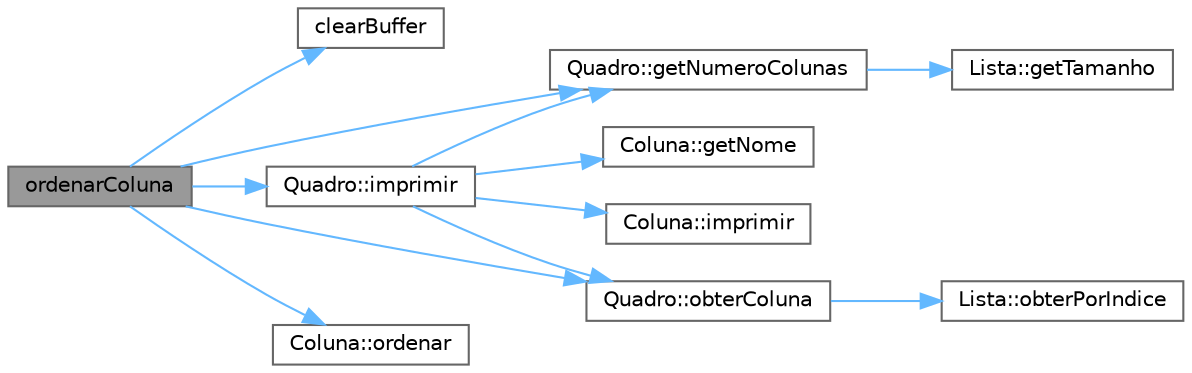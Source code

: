 digraph "ordenarColuna"
{
 // INTERACTIVE_SVG=YES
 // LATEX_PDF_SIZE
  bgcolor="transparent";
  edge [fontname=Helvetica,fontsize=10,labelfontname=Helvetica,labelfontsize=10];
  node [fontname=Helvetica,fontsize=10,shape=box,height=0.2,width=0.4];
  rankdir="LR";
  Node1 [id="Node000001",label="ordenarColuna",height=0.2,width=0.4,color="gray40", fillcolor="grey60", style="filled", fontcolor="black",tooltip="Ordena as tarefas por prioridade usando o algoritmo Bubble Sort."];
  Node1 -> Node2 [id="edge1_Node000001_Node000002",color="steelblue1",style="solid",tooltip=" "];
  Node2 [id="Node000002",label="clearBuffer",height=0.2,width=0.4,color="grey40", fillcolor="white", style="filled",URL="$df/d0a/main_8cpp.html#a20bbd4d45e3f01305dd709f5a9cc9952",tooltip="Limpa o buffer do console."];
  Node1 -> Node3 [id="edge2_Node000001_Node000003",color="steelblue1",style="solid",tooltip=" "];
  Node3 [id="Node000003",label="Quadro::getNumeroColunas",height=0.2,width=0.4,color="grey40", fillcolor="white", style="filled",URL="$d1/d13/class_quadro.html#aad88cee2be59e368c4c09166a7777fb9",tooltip="Obtém o número de colunas do quadro."];
  Node3 -> Node4 [id="edge3_Node000003_Node000004",color="steelblue1",style="solid",tooltip=" "];
  Node4 [id="Node000004",label="Lista::getTamanho",height=0.2,width=0.4,color="grey40", fillcolor="white", style="filled",URL="$db/dba/class_lista.html#a5cd63f61264afc88d0a6c290f7cb7320",tooltip="Obtém o tamanho da lista."];
  Node1 -> Node5 [id="edge4_Node000001_Node000005",color="steelblue1",style="solid",tooltip=" "];
  Node5 [id="Node000005",label="Quadro::imprimir",height=0.2,width=0.4,color="grey40", fillcolor="white", style="filled",URL="$d1/d13/class_quadro.html#a1d27dcd2c84b1742c7ebd4cb0f82a704",tooltip="Imprime as informações do quadro."];
  Node5 -> Node6 [id="edge5_Node000005_Node000006",color="steelblue1",style="solid",tooltip=" "];
  Node6 [id="Node000006",label="Coluna::getNome",height=0.2,width=0.4,color="grey40", fillcolor="white", style="filled",URL="$d3/d3c/class_coluna.html#a25ecf45ce1e1c7a03b9c92d4a5da0544",tooltip="Obtém o nome da coluna."];
  Node5 -> Node3 [id="edge6_Node000005_Node000003",color="steelblue1",style="solid",tooltip=" "];
  Node5 -> Node7 [id="edge7_Node000005_Node000007",color="steelblue1",style="solid",tooltip=" "];
  Node7 [id="Node000007",label="Coluna::imprimir",height=0.2,width=0.4,color="grey40", fillcolor="white", style="filled",URL="$d3/d3c/class_coluna.html#a48875a7414e5f4d15bfed749bb0a5586",tooltip="Imprime as informações da coluna."];
  Node5 -> Node8 [id="edge8_Node000005_Node000008",color="steelblue1",style="solid",tooltip=" "];
  Node8 [id="Node000008",label="Quadro::obterColuna",height=0.2,width=0.4,color="grey40", fillcolor="white", style="filled",URL="$d1/d13/class_quadro.html#acdcb5194cb4b20e50f6211df473b59f2",tooltip="Obtém uma coluna do quadro pelo índice."];
  Node8 -> Node9 [id="edge9_Node000008_Node000009",color="steelblue1",style="solid",tooltip=" "];
  Node9 [id="Node000009",label="Lista::obterPorIndice",height=0.2,width=0.4,color="grey40", fillcolor="white", style="filled",URL="$db/dba/class_lista.html#adb2dfb16eaf99f99fc1b39bf847af9bd",tooltip="Obtém a coluna da lista pelo índice."];
  Node1 -> Node8 [id="edge10_Node000001_Node000008",color="steelblue1",style="solid",tooltip=" "];
  Node1 -> Node10 [id="edge11_Node000001_Node000010",color="steelblue1",style="solid",tooltip=" "];
  Node10 [id="Node000010",label="Coluna::ordenar",height=0.2,width=0.4,color="grey40", fillcolor="white", style="filled",URL="$d3/d3c/class_coluna.html#a072f1cae205d24c75bbf6e240e66c025",tooltip="Ordena as tarefas da coluna por prioridade."];
}
